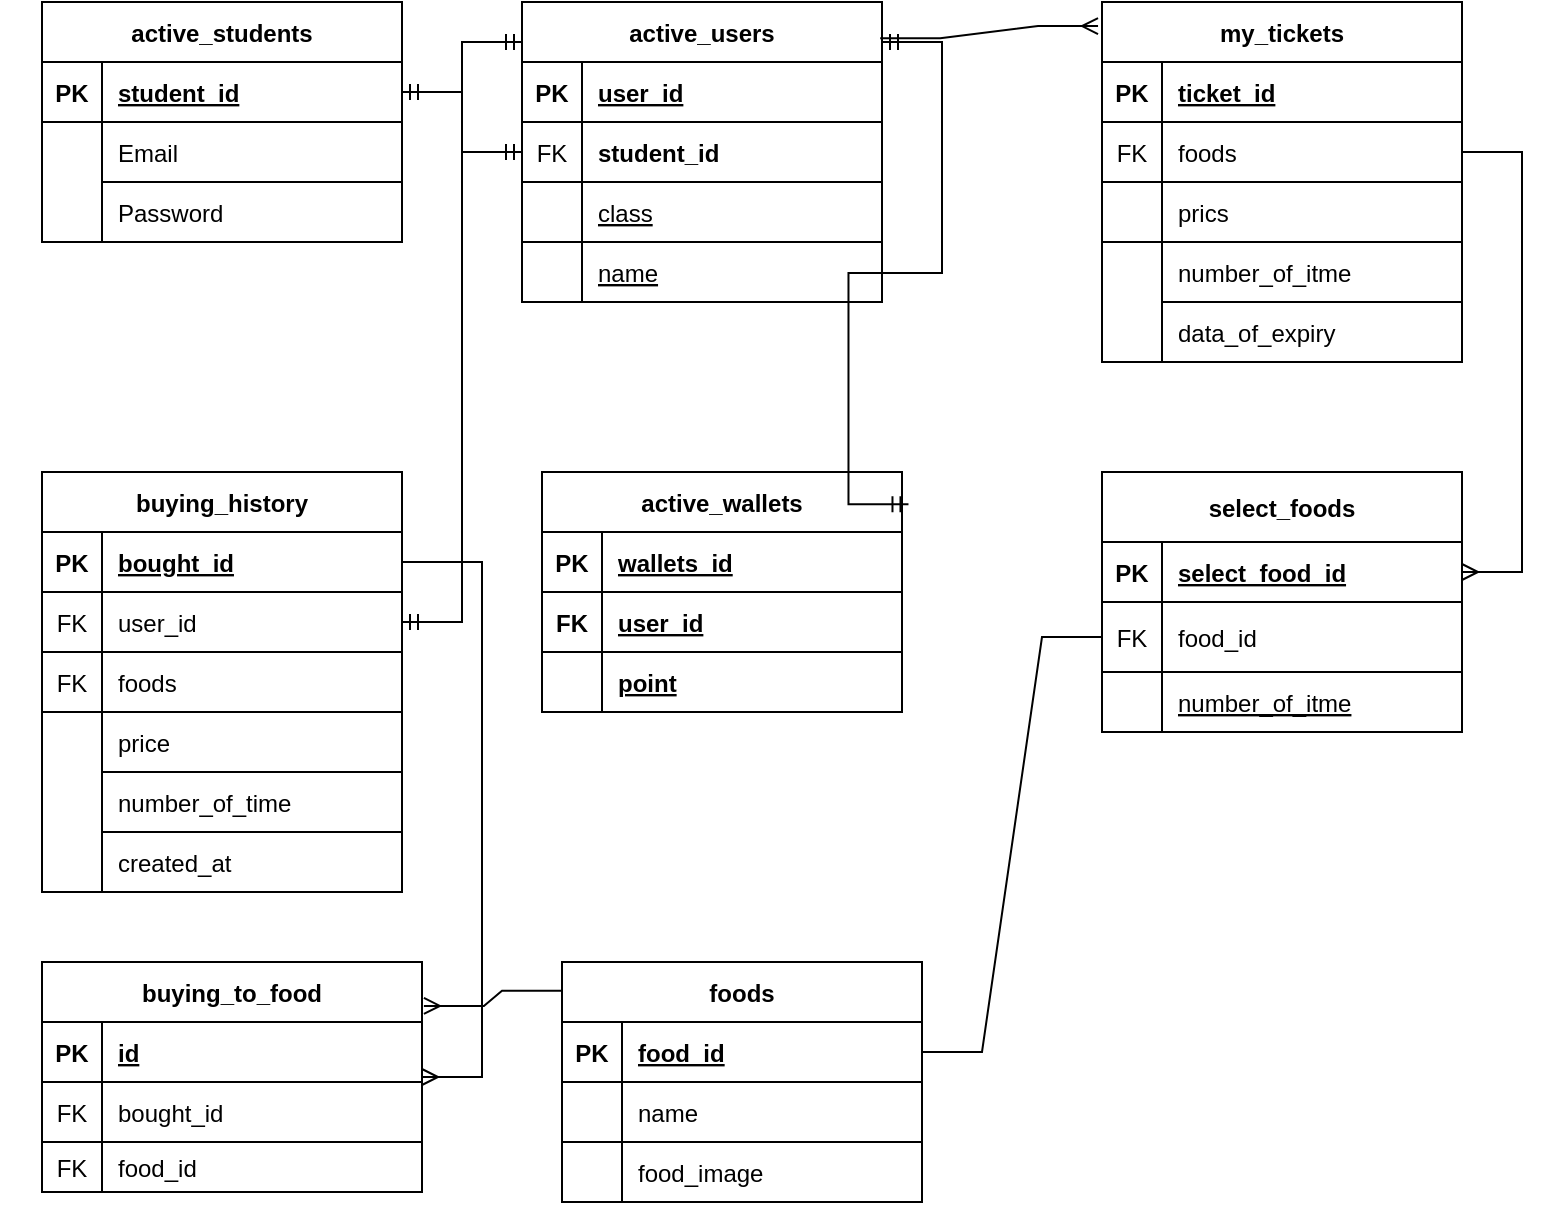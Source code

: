 <mxfile version="20.7.4" type="github">
  <diagram id="nWnX7RMSwDsW6GaIvEIk" name="ページ1">
    <mxGraphModel dx="1363" dy="890" grid="1" gridSize="10" guides="1" tooltips="1" connect="1" arrows="1" fold="1" page="1" pageScale="1" pageWidth="827" pageHeight="1169" math="0" shadow="0">
      <root>
        <mxCell id="0" />
        <mxCell id="1" parent="0" />
        <mxCell id="St6npRP-IEHRTMwh_VQK-1" value="active_students" style="shape=table;startSize=30;container=1;collapsible=1;childLayout=tableLayout;fixedRows=1;rowLines=0;fontStyle=1;align=center;resizeLast=1;" parent="1" vertex="1">
          <mxGeometry x="30" y="50" width="180" height="120" as="geometry">
            <mxRectangle x="10" y="50" width="130" height="30" as="alternateBounds" />
          </mxGeometry>
        </mxCell>
        <mxCell id="St6npRP-IEHRTMwh_VQK-2" value="" style="shape=tableRow;horizontal=0;startSize=0;swimlaneHead=0;swimlaneBody=0;fillColor=none;collapsible=0;dropTarget=0;points=[[0,0.5],[1,0.5]];portConstraint=eastwest;top=0;left=0;right=0;bottom=1;" parent="St6npRP-IEHRTMwh_VQK-1" vertex="1">
          <mxGeometry y="30" width="180" height="30" as="geometry" />
        </mxCell>
        <mxCell id="St6npRP-IEHRTMwh_VQK-3" value="PK" style="shape=partialRectangle;connectable=0;fillColor=none;top=0;left=0;bottom=0;right=0;fontStyle=1;overflow=hidden;" parent="St6npRP-IEHRTMwh_VQK-2" vertex="1">
          <mxGeometry width="30" height="30" as="geometry">
            <mxRectangle width="30" height="30" as="alternateBounds" />
          </mxGeometry>
        </mxCell>
        <mxCell id="St6npRP-IEHRTMwh_VQK-4" value="student_id" style="shape=partialRectangle;connectable=0;fillColor=none;top=0;left=0;bottom=0;right=0;align=left;spacingLeft=6;fontStyle=5;overflow=hidden;" parent="St6npRP-IEHRTMwh_VQK-2" vertex="1">
          <mxGeometry x="30" width="150" height="30" as="geometry">
            <mxRectangle width="150" height="30" as="alternateBounds" />
          </mxGeometry>
        </mxCell>
        <mxCell id="St6npRP-IEHRTMwh_VQK-5" value="" style="shape=tableRow;horizontal=0;startSize=0;swimlaneHead=0;swimlaneBody=0;fillColor=none;collapsible=0;dropTarget=0;points=[[0,0.5],[1,0.5]];portConstraint=eastwest;top=0;left=0;right=0;bottom=0;" parent="St6npRP-IEHRTMwh_VQK-1" vertex="1">
          <mxGeometry y="60" width="180" height="30" as="geometry" />
        </mxCell>
        <mxCell id="St6npRP-IEHRTMwh_VQK-6" value="" style="shape=partialRectangle;connectable=0;fillColor=none;top=0;left=0;bottom=0;right=0;editable=1;overflow=hidden;" parent="St6npRP-IEHRTMwh_VQK-5" vertex="1">
          <mxGeometry width="30" height="30" as="geometry">
            <mxRectangle width="30" height="30" as="alternateBounds" />
          </mxGeometry>
        </mxCell>
        <mxCell id="St6npRP-IEHRTMwh_VQK-7" value="Email" style="shape=partialRectangle;connectable=0;fillColor=none;top=0;left=0;bottom=1;right=0;align=left;spacingLeft=6;overflow=hidden;" parent="St6npRP-IEHRTMwh_VQK-5" vertex="1">
          <mxGeometry x="30" width="150" height="30" as="geometry">
            <mxRectangle width="150" height="30" as="alternateBounds" />
          </mxGeometry>
        </mxCell>
        <mxCell id="St6npRP-IEHRTMwh_VQK-8" value="" style="shape=tableRow;horizontal=0;startSize=0;swimlaneHead=0;swimlaneBody=0;fillColor=none;collapsible=0;dropTarget=0;points=[[0,0.5],[1,0.5]];portConstraint=eastwest;top=0;left=0;right=0;bottom=0;" parent="St6npRP-IEHRTMwh_VQK-1" vertex="1">
          <mxGeometry y="90" width="180" height="30" as="geometry" />
        </mxCell>
        <mxCell id="St6npRP-IEHRTMwh_VQK-9" value="" style="shape=partialRectangle;connectable=0;fillColor=none;top=0;left=0;bottom=0;right=0;editable=1;overflow=hidden;" parent="St6npRP-IEHRTMwh_VQK-8" vertex="1">
          <mxGeometry width="30" height="30" as="geometry">
            <mxRectangle width="30" height="30" as="alternateBounds" />
          </mxGeometry>
        </mxCell>
        <mxCell id="St6npRP-IEHRTMwh_VQK-10" value="Password" style="shape=partialRectangle;connectable=0;fillColor=none;top=0;left=0;bottom=1;right=0;align=left;spacingLeft=6;overflow=hidden;" parent="St6npRP-IEHRTMwh_VQK-8" vertex="1">
          <mxGeometry x="30" width="150" height="30" as="geometry">
            <mxRectangle width="150" height="30" as="alternateBounds" />
          </mxGeometry>
        </mxCell>
        <mxCell id="St6npRP-IEHRTMwh_VQK-14" value="active_users" style="shape=table;startSize=30;container=1;collapsible=1;childLayout=tableLayout;fixedRows=1;rowLines=0;fontStyle=1;align=center;resizeLast=1;" parent="1" vertex="1">
          <mxGeometry x="270" y="50" width="180" height="150" as="geometry">
            <mxRectangle x="270" y="50" width="110" height="30" as="alternateBounds" />
          </mxGeometry>
        </mxCell>
        <mxCell id="St6npRP-IEHRTMwh_VQK-15" value="" style="shape=tableRow;horizontal=0;startSize=0;swimlaneHead=0;swimlaneBody=0;fillColor=none;collapsible=0;dropTarget=0;points=[[0,0.5],[1,0.5]];portConstraint=eastwest;top=0;left=0;right=0;bottom=1;" parent="St6npRP-IEHRTMwh_VQK-14" vertex="1">
          <mxGeometry y="30" width="180" height="30" as="geometry" />
        </mxCell>
        <mxCell id="St6npRP-IEHRTMwh_VQK-16" value="PK" style="shape=partialRectangle;connectable=0;fillColor=none;top=0;left=0;bottom=0;right=0;fontStyle=1;overflow=hidden;allowArrows=1;colspan=1;" parent="St6npRP-IEHRTMwh_VQK-15" vertex="1">
          <mxGeometry width="30" height="30" as="geometry">
            <mxRectangle width="30" height="30" as="alternateBounds" />
          </mxGeometry>
        </mxCell>
        <mxCell id="St6npRP-IEHRTMwh_VQK-17" value="user_id" style="shape=partialRectangle;connectable=0;fillColor=none;top=0;left=0;bottom=0;right=0;align=left;spacingLeft=6;fontStyle=5;overflow=hidden;" parent="St6npRP-IEHRTMwh_VQK-15" vertex="1">
          <mxGeometry x="30" width="150" height="30" as="geometry">
            <mxRectangle width="150" height="30" as="alternateBounds" />
          </mxGeometry>
        </mxCell>
        <mxCell id="St6npRP-IEHRTMwh_VQK-24" value="" style="shape=tableRow;horizontal=0;startSize=0;swimlaneHead=0;swimlaneBody=0;fillColor=none;collapsible=0;dropTarget=0;points=[[0,0.5],[1,0.5]];portConstraint=eastwest;top=0;left=0;right=0;bottom=0;" parent="St6npRP-IEHRTMwh_VQK-14" vertex="1">
          <mxGeometry y="60" width="180" height="30" as="geometry" />
        </mxCell>
        <mxCell id="St6npRP-IEHRTMwh_VQK-25" value="FK" style="shape=partialRectangle;connectable=0;fillColor=none;top=0;left=0;bottom=1;right=0;editable=1;overflow=hidden;" parent="St6npRP-IEHRTMwh_VQK-24" vertex="1">
          <mxGeometry width="30" height="30" as="geometry">
            <mxRectangle width="30" height="30" as="alternateBounds" />
          </mxGeometry>
        </mxCell>
        <mxCell id="St6npRP-IEHRTMwh_VQK-26" value="student_id" style="shape=partialRectangle;connectable=0;fillColor=none;top=0;left=0;bottom=1;right=0;align=left;spacingLeft=6;overflow=hidden;fontStyle=1" parent="St6npRP-IEHRTMwh_VQK-24" vertex="1">
          <mxGeometry x="30" width="150" height="30" as="geometry">
            <mxRectangle width="150" height="30" as="alternateBounds" />
          </mxGeometry>
        </mxCell>
        <mxCell id="St6npRP-IEHRTMwh_VQK-21" value="" style="shape=tableRow;horizontal=0;startSize=0;swimlaneHead=0;swimlaneBody=0;fillColor=none;collapsible=0;dropTarget=0;points=[[0,0.5],[1,0.5]];portConstraint=eastwest;top=0;left=0;right=0;bottom=0;" parent="St6npRP-IEHRTMwh_VQK-14" vertex="1">
          <mxGeometry y="90" width="180" height="30" as="geometry" />
        </mxCell>
        <mxCell id="St6npRP-IEHRTMwh_VQK-22" value="" style="shape=partialRectangle;connectable=0;fillColor=none;top=0;left=0;bottom=0;right=0;editable=1;overflow=hidden;" parent="St6npRP-IEHRTMwh_VQK-21" vertex="1">
          <mxGeometry width="30" height="30" as="geometry">
            <mxRectangle width="30" height="30" as="alternateBounds" />
          </mxGeometry>
        </mxCell>
        <mxCell id="St6npRP-IEHRTMwh_VQK-23" value="" style="shape=partialRectangle;connectable=0;fillColor=none;top=0;left=0;bottom=1;right=0;align=left;spacingLeft=6;overflow=hidden;" parent="St6npRP-IEHRTMwh_VQK-21" vertex="1">
          <mxGeometry x="30" width="150" height="30" as="geometry">
            <mxRectangle width="150" height="30" as="alternateBounds" />
          </mxGeometry>
        </mxCell>
        <mxCell id="aSHT0kEiGhYmuuaUh-ep-3" value="active_wallets" style="shape=table;startSize=30;container=1;collapsible=1;childLayout=tableLayout;fixedRows=1;rowLines=0;fontStyle=1;align=center;resizeLast=1;" parent="1" vertex="1">
          <mxGeometry x="280" y="285" width="180" height="120" as="geometry" />
        </mxCell>
        <mxCell id="aSHT0kEiGhYmuuaUh-ep-4" value="" style="shape=tableRow;horizontal=0;startSize=0;swimlaneHead=0;swimlaneBody=0;fillColor=none;collapsible=0;dropTarget=0;points=[[0,0.5],[1,0.5]];portConstraint=eastwest;top=0;left=0;right=0;bottom=1;" parent="aSHT0kEiGhYmuuaUh-ep-3" vertex="1">
          <mxGeometry y="30" width="180" height="30" as="geometry" />
        </mxCell>
        <mxCell id="aSHT0kEiGhYmuuaUh-ep-5" value="PK" style="shape=partialRectangle;connectable=0;fillColor=none;top=0;left=0;bottom=0;right=0;fontStyle=1;overflow=hidden;allowArrows=1;colspan=1;" parent="aSHT0kEiGhYmuuaUh-ep-4" vertex="1">
          <mxGeometry width="30" height="30" as="geometry">
            <mxRectangle width="30" height="30" as="alternateBounds" />
          </mxGeometry>
        </mxCell>
        <mxCell id="aSHT0kEiGhYmuuaUh-ep-6" value="wallets_id" style="shape=partialRectangle;connectable=0;fillColor=none;top=0;left=0;bottom=0;right=0;align=left;spacingLeft=6;fontStyle=5;overflow=hidden;" parent="aSHT0kEiGhYmuuaUh-ep-4" vertex="1">
          <mxGeometry x="30" width="150" height="30" as="geometry">
            <mxRectangle width="150" height="30" as="alternateBounds" />
          </mxGeometry>
        </mxCell>
        <mxCell id="aSHT0kEiGhYmuuaUh-ep-7" value="" style="shape=tableRow;horizontal=0;startSize=0;swimlaneHead=0;swimlaneBody=0;fillColor=none;collapsible=0;dropTarget=0;points=[[0,0.5],[1,0.5]];portConstraint=eastwest;top=0;left=0;right=0;bottom=0;" parent="aSHT0kEiGhYmuuaUh-ep-3" vertex="1">
          <mxGeometry y="60" width="180" height="30" as="geometry" />
        </mxCell>
        <mxCell id="aSHT0kEiGhYmuuaUh-ep-8" value="" style="shape=partialRectangle;connectable=0;fillColor=none;top=0;left=0;bottom=0;right=0;editable=1;overflow=hidden;allowArrows=1;" parent="aSHT0kEiGhYmuuaUh-ep-7" vertex="1">
          <mxGeometry width="30" height="30" as="geometry">
            <mxRectangle width="30" height="30" as="alternateBounds" />
          </mxGeometry>
        </mxCell>
        <mxCell id="aSHT0kEiGhYmuuaUh-ep-9" value="" style="shape=partialRectangle;connectable=0;fillColor=none;top=0;left=0;bottom=1;right=0;align=left;spacingLeft=6;overflow=hidden;fontColor=default;" parent="aSHT0kEiGhYmuuaUh-ep-7" vertex="1">
          <mxGeometry x="30" width="150" height="30" as="geometry">
            <mxRectangle width="150" height="30" as="alternateBounds" />
          </mxGeometry>
        </mxCell>
        <mxCell id="aSHT0kEiGhYmuuaUh-ep-18" value="" style="edgeStyle=entityRelationEdgeStyle;fontSize=12;html=1;endArrow=ERmandOne;startArrow=ERmandOne;rounded=0;fontColor=none;entryX=0;entryY=0.5;entryDx=0;entryDy=0;exitX=1;exitY=0.5;exitDx=0;exitDy=0;" parent="1" source="St6npRP-IEHRTMwh_VQK-2" target="St6npRP-IEHRTMwh_VQK-24" edge="1">
          <mxGeometry width="100" height="100" relative="1" as="geometry">
            <mxPoint x="500" y="140" as="sourcePoint" />
            <mxPoint x="520" y="150" as="targetPoint" />
          </mxGeometry>
        </mxCell>
        <mxCell id="aSHT0kEiGhYmuuaUh-ep-22" value="my_tickets" style="shape=table;startSize=30;container=1;collapsible=1;childLayout=tableLayout;fixedRows=1;rowLines=0;fontStyle=1;align=center;resizeLast=1;" parent="1" vertex="1">
          <mxGeometry x="560" y="50" width="180" height="180" as="geometry" />
        </mxCell>
        <mxCell id="aSHT0kEiGhYmuuaUh-ep-23" value="" style="shape=tableRow;horizontal=0;startSize=0;swimlaneHead=0;swimlaneBody=0;fillColor=none;collapsible=0;dropTarget=0;points=[[0,0.5],[1,0.5]];portConstraint=eastwest;top=0;left=0;right=0;bottom=1;" parent="aSHT0kEiGhYmuuaUh-ep-22" vertex="1">
          <mxGeometry y="30" width="180" height="30" as="geometry" />
        </mxCell>
        <mxCell id="aSHT0kEiGhYmuuaUh-ep-24" value="PK" style="shape=partialRectangle;connectable=0;fillColor=none;top=0;left=0;bottom=0;right=0;fontStyle=1;overflow=hidden;allowArrows=1;colspan=1;" parent="aSHT0kEiGhYmuuaUh-ep-23" vertex="1">
          <mxGeometry width="30" height="30" as="geometry">
            <mxRectangle width="30" height="30" as="alternateBounds" />
          </mxGeometry>
        </mxCell>
        <mxCell id="aSHT0kEiGhYmuuaUh-ep-25" value="ticket_id" style="shape=partialRectangle;connectable=0;fillColor=none;top=0;left=0;bottom=0;right=0;align=left;spacingLeft=6;fontStyle=5;overflow=hidden;" parent="aSHT0kEiGhYmuuaUh-ep-23" vertex="1">
          <mxGeometry x="30" width="150" height="30" as="geometry">
            <mxRectangle width="150" height="30" as="alternateBounds" />
          </mxGeometry>
        </mxCell>
        <mxCell id="aSHT0kEiGhYmuuaUh-ep-26" value="" style="shape=tableRow;horizontal=0;startSize=0;swimlaneHead=0;swimlaneBody=0;fillColor=none;collapsible=0;dropTarget=0;points=[[0,0.5],[1,0.5]];portConstraint=eastwest;top=0;left=0;right=0;bottom=0;" parent="aSHT0kEiGhYmuuaUh-ep-22" vertex="1">
          <mxGeometry y="60" width="180" height="30" as="geometry" />
        </mxCell>
        <mxCell id="aSHT0kEiGhYmuuaUh-ep-27" value="FK" style="shape=partialRectangle;connectable=0;fillColor=none;top=0;left=0;bottom=1;right=0;editable=1;overflow=hidden;" parent="aSHT0kEiGhYmuuaUh-ep-26" vertex="1">
          <mxGeometry width="30" height="30" as="geometry">
            <mxRectangle width="30" height="30" as="alternateBounds" />
          </mxGeometry>
        </mxCell>
        <mxCell id="aSHT0kEiGhYmuuaUh-ep-28" value="foods" style="shape=partialRectangle;connectable=0;fillColor=none;top=0;left=0;bottom=1;right=0;align=left;spacingLeft=6;overflow=hidden;" parent="aSHT0kEiGhYmuuaUh-ep-26" vertex="1">
          <mxGeometry x="30" width="150" height="30" as="geometry">
            <mxRectangle width="150" height="30" as="alternateBounds" />
          </mxGeometry>
        </mxCell>
        <mxCell id="aSHT0kEiGhYmuuaUh-ep-29" value="" style="shape=tableRow;horizontal=0;startSize=0;swimlaneHead=0;swimlaneBody=0;fillColor=none;collapsible=0;dropTarget=0;points=[[0,0.5],[1,0.5]];portConstraint=eastwest;top=0;left=0;right=0;bottom=0;" parent="aSHT0kEiGhYmuuaUh-ep-22" vertex="1">
          <mxGeometry y="90" width="180" height="30" as="geometry" />
        </mxCell>
        <mxCell id="aSHT0kEiGhYmuuaUh-ep-30" value="" style="shape=partialRectangle;connectable=0;fillColor=none;top=0;left=0;bottom=1;right=0;editable=1;overflow=hidden;" parent="aSHT0kEiGhYmuuaUh-ep-29" vertex="1">
          <mxGeometry width="30" height="30" as="geometry">
            <mxRectangle width="30" height="30" as="alternateBounds" />
          </mxGeometry>
        </mxCell>
        <mxCell id="aSHT0kEiGhYmuuaUh-ep-31" value="prics" style="shape=partialRectangle;connectable=0;fillColor=none;top=0;left=0;bottom=1;right=0;align=left;spacingLeft=6;overflow=hidden;" parent="aSHT0kEiGhYmuuaUh-ep-29" vertex="1">
          <mxGeometry x="30" width="150" height="30" as="geometry">
            <mxRectangle width="150" height="30" as="alternateBounds" />
          </mxGeometry>
        </mxCell>
        <mxCell id="aSHT0kEiGhYmuuaUh-ep-32" value="" style="shape=tableRow;horizontal=0;startSize=0;swimlaneHead=0;swimlaneBody=0;fillColor=none;collapsible=0;dropTarget=0;points=[[0,0.5],[1,0.5]];portConstraint=eastwest;top=0;left=0;right=0;bottom=0;" parent="aSHT0kEiGhYmuuaUh-ep-22" vertex="1">
          <mxGeometry y="120" width="180" height="30" as="geometry" />
        </mxCell>
        <mxCell id="aSHT0kEiGhYmuuaUh-ep-33" value="" style="shape=partialRectangle;connectable=0;fillColor=none;top=0;left=0;bottom=0;right=0;editable=1;overflow=hidden;" parent="aSHT0kEiGhYmuuaUh-ep-32" vertex="1">
          <mxGeometry width="30" height="30" as="geometry">
            <mxRectangle width="30" height="30" as="alternateBounds" />
          </mxGeometry>
        </mxCell>
        <mxCell id="aSHT0kEiGhYmuuaUh-ep-34" value="number_of_itme" style="shape=partialRectangle;connectable=0;fillColor=none;top=0;left=0;bottom=1;right=0;align=left;spacingLeft=6;overflow=hidden;" parent="aSHT0kEiGhYmuuaUh-ep-32" vertex="1">
          <mxGeometry x="30" width="150" height="30" as="geometry">
            <mxRectangle width="150" height="30" as="alternateBounds" />
          </mxGeometry>
        </mxCell>
        <mxCell id="aSHT0kEiGhYmuuaUh-ep-53" value="user_id" style="shape=partialRectangle;connectable=0;fillColor=none;top=0;left=1;bottom=0;right=0;align=left;spacingLeft=6;fontStyle=5;overflow=hidden;" parent="1" vertex="1">
          <mxGeometry x="310" y="345" width="150" height="30" as="geometry">
            <mxRectangle width="150.0" height="30" as="alternateBounds" />
          </mxGeometry>
        </mxCell>
        <mxCell id="aSHT0kEiGhYmuuaUh-ep-57" value="" style="edgeStyle=entityRelationEdgeStyle;fontSize=12;html=1;endArrow=ERmandOne;startArrow=ERmandOne;rounded=0;fontColor=none;entryX=1.018;entryY=0.134;entryDx=0;entryDy=0;entryPerimeter=0;" parent="1" target="aSHT0kEiGhYmuuaUh-ep-3" edge="1">
          <mxGeometry width="100" height="100" relative="1" as="geometry">
            <mxPoint x="450" y="70" as="sourcePoint" />
            <mxPoint x="500" y="300" as="targetPoint" />
          </mxGeometry>
        </mxCell>
        <mxCell id="aSHT0kEiGhYmuuaUh-ep-58" value="" style="shape=tableRow;horizontal=0;startSize=0;swimlaneHead=0;swimlaneBody=0;fillColor=none;collapsible=0;dropTarget=0;points=[[0,0.5],[1,0.5]];portConstraint=eastwest;top=0;left=0;right=0;bottom=1;" parent="1" vertex="1">
          <mxGeometry x="270" y="170" width="180" height="30" as="geometry" />
        </mxCell>
        <mxCell id="aSHT0kEiGhYmuuaUh-ep-60" value="class" style="shape=partialRectangle;connectable=0;fillColor=none;top=0;left=0;bottom=0;right=0;align=left;spacingLeft=6;fontStyle=4;overflow=hidden;fontColor=default;strokeColor=default;" parent="1" vertex="1">
          <mxGeometry x="300" y="140" width="150" height="30" as="geometry">
            <mxRectangle width="150" height="30" as="alternateBounds" />
          </mxGeometry>
        </mxCell>
        <mxCell id="aSHT0kEiGhYmuuaUh-ep-59" value="" style="shape=partialRectangle;connectable=0;fillColor=none;top=0;left=0;bottom=1;right=0;fontStyle=1;overflow=hidden;allowArrows=1;colspan=1;" parent="1" vertex="1">
          <mxGeometry x="270" y="140" width="30" height="30" as="geometry">
            <mxRectangle width="30" height="30" as="alternateBounds" />
          </mxGeometry>
        </mxCell>
        <mxCell id="aSHT0kEiGhYmuuaUh-ep-61" value="name" style="shape=partialRectangle;connectable=0;fillColor=none;top=0;left=1;bottom=0;right=0;align=left;spacingLeft=6;fontStyle=4;overflow=hidden;" parent="1" vertex="1">
          <mxGeometry x="300" y="170" width="150" height="30" as="geometry">
            <mxRectangle width="150" height="30" as="alternateBounds" />
          </mxGeometry>
        </mxCell>
        <mxCell id="aSHT0kEiGhYmuuaUh-ep-75" value="" style="edgeStyle=entityRelationEdgeStyle;fontSize=12;html=1;endArrow=ERmany;rounded=0;fontColor=default;exitX=0.995;exitY=0.121;exitDx=0;exitDy=0;entryX=-0.011;entryY=0.067;entryDx=0;entryDy=0;exitPerimeter=0;entryPerimeter=0;" parent="1" source="St6npRP-IEHRTMwh_VQK-14" target="aSHT0kEiGhYmuuaUh-ep-22" edge="1">
          <mxGeometry width="100" height="100" relative="1" as="geometry">
            <mxPoint x="400" y="500" as="sourcePoint" />
            <mxPoint x="550" y="125" as="targetPoint" />
          </mxGeometry>
        </mxCell>
        <mxCell id="aSHT0kEiGhYmuuaUh-ep-52" value="FK" style="shape=partialRectangle;connectable=0;fillColor=none;top=1;left=0;bottom=1;right=0;fontStyle=1;overflow=hidden;allowArrows=1;colspan=1;" parent="1" vertex="1">
          <mxGeometry x="280" y="345" width="30.0" height="30" as="geometry">
            <mxRectangle width="30.0" height="30" as="alternateBounds" />
          </mxGeometry>
        </mxCell>
        <mxCell id="aSHT0kEiGhYmuuaUh-ep-56" value="point" style="shape=partialRectangle;connectable=0;fillColor=none;top=0;left=1;bottom=0;right=0;align=left;spacingLeft=6;fontStyle=5;overflow=hidden;" parent="1" vertex="1">
          <mxGeometry x="310" y="375" width="150" height="30" as="geometry">
            <mxRectangle width="150" height="30" as="alternateBounds" />
          </mxGeometry>
        </mxCell>
        <mxCell id="aSHT0kEiGhYmuuaUh-ep-80" value="" style="shape=tableRow;horizontal=0;startSize=0;swimlaneHead=0;swimlaneBody=0;fillColor=none;collapsible=0;dropTarget=0;points=[[0,0.5],[1,0.5]];portConstraint=eastwest;top=0;left=0;right=0;bottom=0;" parent="1" vertex="1">
          <mxGeometry x="560" y="200" width="180" height="30" as="geometry" />
        </mxCell>
        <mxCell id="aSHT0kEiGhYmuuaUh-ep-81" value="" style="shape=partialRectangle;connectable=0;fillColor=none;top=0;left=0;bottom=0;right=0;editable=1;overflow=hidden;" parent="aSHT0kEiGhYmuuaUh-ep-80" vertex="1">
          <mxGeometry width="30" height="30" as="geometry">
            <mxRectangle width="30" height="30" as="alternateBounds" />
          </mxGeometry>
        </mxCell>
        <mxCell id="aSHT0kEiGhYmuuaUh-ep-82" value="data_of_expiry" style="shape=partialRectangle;connectable=0;fillColor=none;top=0;left=1;bottom=1;right=0;align=left;spacingLeft=6;overflow=hidden;" parent="aSHT0kEiGhYmuuaUh-ep-80" vertex="1">
          <mxGeometry x="30" width="150" height="30" as="geometry">
            <mxRectangle width="150" height="30" as="alternateBounds" />
          </mxGeometry>
        </mxCell>
        <mxCell id="aSHT0kEiGhYmuuaUh-ep-83" value="select_foods" style="shape=table;startSize=35;container=1;collapsible=1;childLayout=tableLayout;fixedRows=1;rowLines=0;fontStyle=1;align=center;resizeLast=1;" parent="1" vertex="1">
          <mxGeometry x="560" y="285" width="180" height="130.0" as="geometry">
            <mxRectangle x="560" y="450" width="100" height="30" as="alternateBounds" />
          </mxGeometry>
        </mxCell>
        <mxCell id="aSHT0kEiGhYmuuaUh-ep-84" value="" style="shape=tableRow;horizontal=0;startSize=0;swimlaneHead=0;swimlaneBody=0;fillColor=none;collapsible=0;dropTarget=0;points=[[0,0.5],[1,0.5]];portConstraint=eastwest;top=0;left=0;right=0;bottom=1;" parent="aSHT0kEiGhYmuuaUh-ep-83" vertex="1">
          <mxGeometry y="35" width="180" height="30" as="geometry" />
        </mxCell>
        <mxCell id="aSHT0kEiGhYmuuaUh-ep-85" value="PK" style="shape=partialRectangle;connectable=0;fillColor=none;top=0;left=0;bottom=0;right=0;fontStyle=1;overflow=hidden;allowArrows=1;colspan=1;" parent="aSHT0kEiGhYmuuaUh-ep-84" vertex="1">
          <mxGeometry width="30" height="30" as="geometry">
            <mxRectangle width="30" height="30" as="alternateBounds" />
          </mxGeometry>
        </mxCell>
        <mxCell id="aSHT0kEiGhYmuuaUh-ep-86" value="select_food_id" style="shape=partialRectangle;connectable=0;fillColor=none;top=0;left=0;bottom=0;right=0;align=left;spacingLeft=6;fontStyle=5;overflow=hidden;" parent="aSHT0kEiGhYmuuaUh-ep-84" vertex="1">
          <mxGeometry x="30" width="150" height="30" as="geometry">
            <mxRectangle width="150" height="30" as="alternateBounds" />
          </mxGeometry>
        </mxCell>
        <mxCell id="aSHT0kEiGhYmuuaUh-ep-87" value="" style="shape=tableRow;horizontal=0;startSize=0;swimlaneHead=0;swimlaneBody=0;fillColor=none;collapsible=0;dropTarget=0;points=[[0,0.5],[1,0.5]];portConstraint=eastwest;top=0;left=0;right=0;bottom=0;" parent="aSHT0kEiGhYmuuaUh-ep-83" vertex="1">
          <mxGeometry y="65" width="180" height="35" as="geometry" />
        </mxCell>
        <mxCell id="aSHT0kEiGhYmuuaUh-ep-88" value="FK" style="shape=partialRectangle;connectable=0;fillColor=none;top=0;left=0;bottom=1;right=0;editable=1;overflow=hidden;" parent="aSHT0kEiGhYmuuaUh-ep-87" vertex="1">
          <mxGeometry width="30" height="35" as="geometry">
            <mxRectangle width="30" height="35" as="alternateBounds" />
          </mxGeometry>
        </mxCell>
        <mxCell id="aSHT0kEiGhYmuuaUh-ep-89" value="food_id" style="shape=partialRectangle;connectable=0;fillColor=none;top=0;left=0;bottom=1;right=0;align=left;spacingLeft=6;overflow=hidden;" parent="aSHT0kEiGhYmuuaUh-ep-87" vertex="1">
          <mxGeometry x="30" width="150" height="35" as="geometry">
            <mxRectangle width="150" height="35" as="alternateBounds" />
          </mxGeometry>
        </mxCell>
        <mxCell id="aSHT0kEiGhYmuuaUh-ep-96" value="" style="shape=tableRow;horizontal=0;startSize=0;swimlaneHead=0;swimlaneBody=0;fillColor=none;collapsible=0;dropTarget=0;points=[[0,0.5],[1,0.5]];portConstraint=eastwest;top=0;left=0;right=0;bottom=0;" parent="1" vertex="1">
          <mxGeometry x="560" y="375" width="180" height="30" as="geometry" />
        </mxCell>
        <mxCell id="aSHT0kEiGhYmuuaUh-ep-99" value="" style="shape=tableRow;horizontal=0;startSize=0;swimlaneHead=0;swimlaneBody=0;fillColor=none;collapsible=0;dropTarget=0;points=[[0,0.5],[1,0.5]];portConstraint=eastwest;top=0;left=0;right=0;bottom=0;" parent="1" vertex="1">
          <mxGeometry x="560" y="355" width="180" height="30" as="geometry" />
        </mxCell>
        <mxCell id="aSHT0kEiGhYmuuaUh-ep-112" value="" style="shape=tableRow;horizontal=0;startSize=0;swimlaneHead=0;swimlaneBody=0;fillColor=none;collapsible=0;dropTarget=0;points=[[0,0.5],[1,0.5]];portConstraint=eastwest;top=0;left=0;right=0;bottom=0;" parent="1" vertex="1">
          <mxGeometry x="570" y="405" width="180" height="30" as="geometry" />
        </mxCell>
        <mxCell id="aSHT0kEiGhYmuuaUh-ep-116" value="" style="edgeStyle=entityRelationEdgeStyle;fontSize=12;html=1;endArrow=ERmany;rounded=0;fontColor=default;exitX=1;exitY=0.5;exitDx=0;exitDy=0;entryX=1;entryY=0.5;entryDx=0;entryDy=0;" parent="1" source="aSHT0kEiGhYmuuaUh-ep-26" target="aSHT0kEiGhYmuuaUh-ep-84" edge="1">
          <mxGeometry width="100" height="100" relative="1" as="geometry">
            <mxPoint x="470" y="440" as="sourcePoint" />
            <mxPoint x="570" y="340" as="targetPoint" />
          </mxGeometry>
        </mxCell>
        <mxCell id="aSHT0kEiGhYmuuaUh-ep-129" value="buying_history" style="shape=table;startSize=30;container=1;collapsible=1;childLayout=tableLayout;fixedRows=1;rowLines=0;fontStyle=1;align=center;resizeLast=1;" parent="1" vertex="1">
          <mxGeometry x="30" y="285" width="180" height="210" as="geometry">
            <mxRectangle x="10" y="50" width="130" height="30" as="alternateBounds" />
          </mxGeometry>
        </mxCell>
        <mxCell id="aSHT0kEiGhYmuuaUh-ep-130" value="" style="shape=tableRow;horizontal=0;startSize=0;swimlaneHead=0;swimlaneBody=0;fillColor=none;collapsible=0;dropTarget=0;points=[[0,0.5],[1,0.5]];portConstraint=eastwest;top=0;left=0;right=0;bottom=1;" parent="aSHT0kEiGhYmuuaUh-ep-129" vertex="1">
          <mxGeometry y="30" width="180" height="30" as="geometry" />
        </mxCell>
        <mxCell id="aSHT0kEiGhYmuuaUh-ep-131" value="PK" style="shape=partialRectangle;connectable=0;fillColor=none;top=0;left=0;bottom=0;right=0;fontStyle=1;overflow=hidden;" parent="aSHT0kEiGhYmuuaUh-ep-130" vertex="1">
          <mxGeometry width="30" height="30" as="geometry">
            <mxRectangle width="30" height="30" as="alternateBounds" />
          </mxGeometry>
        </mxCell>
        <mxCell id="aSHT0kEiGhYmuuaUh-ep-132" value="bought_id" style="shape=partialRectangle;connectable=0;fillColor=none;top=0;left=0;bottom=0;right=0;align=left;spacingLeft=6;fontStyle=5;overflow=hidden;" parent="aSHT0kEiGhYmuuaUh-ep-130" vertex="1">
          <mxGeometry x="30" width="150" height="30" as="geometry">
            <mxRectangle width="150" height="30" as="alternateBounds" />
          </mxGeometry>
        </mxCell>
        <mxCell id="aSHT0kEiGhYmuuaUh-ep-136" value="" style="shape=tableRow;horizontal=0;startSize=0;swimlaneHead=0;swimlaneBody=0;fillColor=none;collapsible=0;dropTarget=0;points=[[0,0.5],[1,0.5]];portConstraint=eastwest;top=0;left=0;right=0;bottom=0;" parent="aSHT0kEiGhYmuuaUh-ep-129" vertex="1">
          <mxGeometry y="60" width="180" height="30" as="geometry" />
        </mxCell>
        <mxCell id="aSHT0kEiGhYmuuaUh-ep-137" value="FK" style="shape=partialRectangle;connectable=0;fillColor=none;top=0;left=0;bottom=1;right=0;editable=1;overflow=hidden;" parent="aSHT0kEiGhYmuuaUh-ep-136" vertex="1">
          <mxGeometry width="30" height="30" as="geometry">
            <mxRectangle width="30" height="30" as="alternateBounds" />
          </mxGeometry>
        </mxCell>
        <mxCell id="aSHT0kEiGhYmuuaUh-ep-138" value="user_id" style="shape=partialRectangle;connectable=0;fillColor=none;top=0;left=0;bottom=1;right=0;align=left;spacingLeft=6;overflow=hidden;" parent="aSHT0kEiGhYmuuaUh-ep-136" vertex="1">
          <mxGeometry x="30" width="150" height="30" as="geometry">
            <mxRectangle width="150" height="30" as="alternateBounds" />
          </mxGeometry>
        </mxCell>
        <mxCell id="aSHT0kEiGhYmuuaUh-ep-133" value="" style="shape=tableRow;horizontal=0;startSize=0;swimlaneHead=0;swimlaneBody=0;fillColor=none;collapsible=0;dropTarget=0;points=[[0,0.5],[1,0.5]];portConstraint=eastwest;top=0;left=0;right=0;bottom=0;" parent="aSHT0kEiGhYmuuaUh-ep-129" vertex="1">
          <mxGeometry y="90" width="180" height="30" as="geometry" />
        </mxCell>
        <mxCell id="aSHT0kEiGhYmuuaUh-ep-134" value="FK" style="shape=partialRectangle;connectable=0;fillColor=none;top=0;left=0;bottom=1;right=0;editable=1;overflow=hidden;" parent="aSHT0kEiGhYmuuaUh-ep-133" vertex="1">
          <mxGeometry width="30" height="30" as="geometry">
            <mxRectangle width="30" height="30" as="alternateBounds" />
          </mxGeometry>
        </mxCell>
        <mxCell id="aSHT0kEiGhYmuuaUh-ep-135" value="foods" style="shape=partialRectangle;connectable=0;fillColor=none;top=0;left=0;bottom=1;right=0;align=left;spacingLeft=6;overflow=hidden;" parent="aSHT0kEiGhYmuuaUh-ep-133" vertex="1">
          <mxGeometry x="30" width="150" height="30" as="geometry">
            <mxRectangle width="150" height="30" as="alternateBounds" />
          </mxGeometry>
        </mxCell>
        <mxCell id="aSHT0kEiGhYmuuaUh-ep-142" value="" style="shape=tableRow;horizontal=0;startSize=0;swimlaneHead=0;swimlaneBody=0;fillColor=none;collapsible=0;dropTarget=0;points=[[0,0.5],[1,0.5]];portConstraint=eastwest;top=0;left=0;right=0;bottom=0;" parent="1" vertex="1">
          <mxGeometry x="10" y="550" width="180" height="30" as="geometry" />
        </mxCell>
        <mxCell id="aSHT0kEiGhYmuuaUh-ep-143" value="" style="shape=partialRectangle;connectable=0;fillColor=none;top=0;left=0;bottom=0;right=0;editable=1;overflow=hidden;" parent="aSHT0kEiGhYmuuaUh-ep-142" vertex="1">
          <mxGeometry width="30" height="30" as="geometry">
            <mxRectangle width="30" height="30" as="alternateBounds" />
          </mxGeometry>
        </mxCell>
        <mxCell id="aSHT0kEiGhYmuuaUh-ep-144" value="number_of_time" style="shape=partialRectangle;connectable=0;fillColor=none;top=0;left=1;bottom=1;right=0;align=left;spacingLeft=6;overflow=hidden;" parent="aSHT0kEiGhYmuuaUh-ep-142" vertex="1">
          <mxGeometry x="50" y="-115" width="150" height="30" as="geometry">
            <mxRectangle width="150" height="30" as="alternateBounds" />
          </mxGeometry>
        </mxCell>
        <mxCell id="aSHT0kEiGhYmuuaUh-ep-145" value="created_at" style="shape=partialRectangle;connectable=0;fillColor=none;top=0;left=1;bottom=1;right=0;align=left;spacingLeft=6;overflow=hidden;" parent="1" vertex="1">
          <mxGeometry x="60" y="465" width="150" height="30" as="geometry">
            <mxRectangle width="150" height="30" as="alternateBounds" />
          </mxGeometry>
        </mxCell>
        <mxCell id="aSHT0kEiGhYmuuaUh-ep-146" value="price" style="shape=partialRectangle;connectable=0;fillColor=none;top=0;left=1;bottom=1;right=0;align=left;spacingLeft=6;overflow=hidden;" parent="1" vertex="1">
          <mxGeometry x="60" y="405" width="150" height="30" as="geometry">
            <mxRectangle width="150" height="30" as="alternateBounds" />
          </mxGeometry>
        </mxCell>
        <mxCell id="aSHT0kEiGhYmuuaUh-ep-148" value="" style="edgeStyle=entityRelationEdgeStyle;fontSize=12;html=1;endArrow=ERmandOne;startArrow=ERmandOne;rounded=0;fontColor=none;entryX=1;entryY=0.5;entryDx=0;entryDy=0;exitX=0;exitY=0.133;exitDx=0;exitDy=0;exitPerimeter=0;" parent="1" source="St6npRP-IEHRTMwh_VQK-14" target="aSHT0kEiGhYmuuaUh-ep-136" edge="1">
          <mxGeometry width="100" height="100" relative="1" as="geometry">
            <mxPoint x="460" y="80" as="sourcePoint" />
            <mxPoint x="458.38" y="266.56" as="targetPoint" />
          </mxGeometry>
        </mxCell>
        <mxCell id="Mg1UyCx5aWtOzIQ7V2_B-8" value="foods" style="shape=table;startSize=30;container=1;collapsible=1;childLayout=tableLayout;fixedRows=1;rowLines=0;fontStyle=1;align=center;resizeLast=1;" parent="1" vertex="1">
          <mxGeometry x="290" y="530" width="180" height="120" as="geometry">
            <mxRectangle x="560" y="450" width="100" height="30" as="alternateBounds" />
          </mxGeometry>
        </mxCell>
        <mxCell id="Mg1UyCx5aWtOzIQ7V2_B-9" value="" style="shape=tableRow;horizontal=0;startSize=0;swimlaneHead=0;swimlaneBody=0;fillColor=none;collapsible=0;dropTarget=0;points=[[0,0.5],[1,0.5]];portConstraint=eastwest;top=0;left=0;right=0;bottom=1;" parent="Mg1UyCx5aWtOzIQ7V2_B-8" vertex="1">
          <mxGeometry y="30" width="180" height="30" as="geometry" />
        </mxCell>
        <mxCell id="Mg1UyCx5aWtOzIQ7V2_B-10" value="PK" style="shape=partialRectangle;connectable=0;fillColor=none;top=0;left=0;bottom=0;right=0;fontStyle=1;overflow=hidden;allowArrows=1;colspan=1;" parent="Mg1UyCx5aWtOzIQ7V2_B-9" vertex="1">
          <mxGeometry width="30" height="30" as="geometry">
            <mxRectangle width="30" height="30" as="alternateBounds" />
          </mxGeometry>
        </mxCell>
        <mxCell id="Mg1UyCx5aWtOzIQ7V2_B-11" value="food_id" style="shape=partialRectangle;connectable=0;fillColor=none;top=0;left=0;bottom=0;right=0;align=left;spacingLeft=6;fontStyle=5;overflow=hidden;" parent="Mg1UyCx5aWtOzIQ7V2_B-9" vertex="1">
          <mxGeometry x="30" width="150" height="30" as="geometry">
            <mxRectangle width="150" height="30" as="alternateBounds" />
          </mxGeometry>
        </mxCell>
        <mxCell id="Mg1UyCx5aWtOzIQ7V2_B-12" value="" style="shape=tableRow;horizontal=0;startSize=0;swimlaneHead=0;swimlaneBody=0;fillColor=none;collapsible=0;dropTarget=0;points=[[0,0.5],[1,0.5]];portConstraint=eastwest;top=0;left=0;right=0;bottom=0;" parent="Mg1UyCx5aWtOzIQ7V2_B-8" vertex="1">
          <mxGeometry y="60" width="180" height="30" as="geometry" />
        </mxCell>
        <mxCell id="Mg1UyCx5aWtOzIQ7V2_B-13" value="" style="shape=partialRectangle;connectable=0;fillColor=none;top=0;left=0;bottom=1;right=0;editable=1;overflow=hidden;" parent="Mg1UyCx5aWtOzIQ7V2_B-12" vertex="1">
          <mxGeometry width="30" height="30" as="geometry">
            <mxRectangle width="30" height="30" as="alternateBounds" />
          </mxGeometry>
        </mxCell>
        <mxCell id="Mg1UyCx5aWtOzIQ7V2_B-14" value="name" style="shape=partialRectangle;connectable=0;fillColor=none;top=0;left=0;bottom=1;right=0;align=left;spacingLeft=6;overflow=hidden;" parent="Mg1UyCx5aWtOzIQ7V2_B-12" vertex="1">
          <mxGeometry x="30" width="150" height="30" as="geometry">
            <mxRectangle width="150" height="30" as="alternateBounds" />
          </mxGeometry>
        </mxCell>
        <mxCell id="Mg1UyCx5aWtOzIQ7V2_B-15" value="" style="shape=tableRow;horizontal=0;startSize=0;swimlaneHead=0;swimlaneBody=0;fillColor=none;collapsible=0;dropTarget=0;points=[[0,0.5],[1,0.5]];portConstraint=eastwest;top=0;left=0;right=0;bottom=0;" parent="1" vertex="1">
          <mxGeometry x="290" y="620" width="180" height="30" as="geometry" />
        </mxCell>
        <mxCell id="Mg1UyCx5aWtOzIQ7V2_B-16" value="" style="shape=tableRow;horizontal=0;startSize=0;swimlaneHead=0;swimlaneBody=0;fillColor=none;collapsible=0;dropTarget=0;points=[[0,0.5],[1,0.5]];portConstraint=eastwest;top=0;left=0;right=0;bottom=0;" parent="1" vertex="1">
          <mxGeometry x="290" y="600" width="180" height="30" as="geometry" />
        </mxCell>
        <mxCell id="Mg1UyCx5aWtOzIQ7V2_B-20" value="" style="shape=tableRow;horizontal=0;startSize=0;swimlaneHead=0;swimlaneBody=0;fillColor=none;collapsible=0;dropTarget=0;points=[[0,0.5],[1,0.5]];portConstraint=eastwest;top=0;left=0;right=0;bottom=0;" parent="1" vertex="1">
          <mxGeometry x="300" y="620" width="180" height="30" as="geometry" />
        </mxCell>
        <mxCell id="Mg1UyCx5aWtOzIQ7V2_B-21" value="" style="shape=partialRectangle;connectable=0;fillColor=none;top=0;left=0;bottom=1;right=0;editable=1;overflow=hidden;" parent="Mg1UyCx5aWtOzIQ7V2_B-20" vertex="1">
          <mxGeometry width="30" height="30" as="geometry">
            <mxRectangle width="30" height="30" as="alternateBounds" />
          </mxGeometry>
        </mxCell>
        <mxCell id="Mg1UyCx5aWtOzIQ7V2_B-22" value="food_image" style="shape=partialRectangle;connectable=0;fillColor=none;top=0;left=1;bottom=1;right=0;align=left;spacingLeft=6;overflow=hidden;" parent="Mg1UyCx5aWtOzIQ7V2_B-20" vertex="1">
          <mxGeometry x="20" width="150" height="30" as="geometry">
            <mxRectangle width="150" height="30" as="alternateBounds" />
          </mxGeometry>
        </mxCell>
        <mxCell id="Mg1UyCx5aWtOzIQ7V2_B-23" value="buying_to_food" style="shape=table;startSize=30;container=1;collapsible=1;childLayout=tableLayout;fixedRows=1;rowLines=0;fontStyle=1;align=center;resizeLast=1;" parent="1" vertex="1">
          <mxGeometry x="30" y="530" width="190" height="115" as="geometry" />
        </mxCell>
        <mxCell id="Mg1UyCx5aWtOzIQ7V2_B-24" value="" style="shape=tableRow;horizontal=0;startSize=0;swimlaneHead=0;swimlaneBody=0;fillColor=none;collapsible=0;dropTarget=0;points=[[0,0.5],[1,0.5]];portConstraint=eastwest;top=0;left=0;right=0;bottom=1;" parent="Mg1UyCx5aWtOzIQ7V2_B-23" vertex="1">
          <mxGeometry y="30" width="190" height="30" as="geometry" />
        </mxCell>
        <mxCell id="Mg1UyCx5aWtOzIQ7V2_B-25" value="PK" style="shape=partialRectangle;connectable=0;fillColor=none;top=0;left=0;bottom=0;right=0;fontStyle=1;overflow=hidden;allowArrows=1;colspan=1;" parent="Mg1UyCx5aWtOzIQ7V2_B-24" vertex="1">
          <mxGeometry width="30" height="30" as="geometry">
            <mxRectangle width="30" height="30" as="alternateBounds" />
          </mxGeometry>
        </mxCell>
        <mxCell id="Mg1UyCx5aWtOzIQ7V2_B-26" value="id" style="shape=partialRectangle;connectable=0;fillColor=none;top=0;left=0;bottom=0;right=0;align=left;spacingLeft=6;fontStyle=5;overflow=hidden;" parent="Mg1UyCx5aWtOzIQ7V2_B-24" vertex="1">
          <mxGeometry x="30" width="160" height="30" as="geometry">
            <mxRectangle width="160" height="30" as="alternateBounds" />
          </mxGeometry>
        </mxCell>
        <mxCell id="Mg1UyCx5aWtOzIQ7V2_B-27" value="" style="shape=tableRow;horizontal=0;startSize=0;swimlaneHead=0;swimlaneBody=0;fillColor=none;collapsible=0;dropTarget=0;points=[[0,0.5],[1,0.5]];portConstraint=eastwest;top=0;left=0;right=0;bottom=0;" parent="Mg1UyCx5aWtOzIQ7V2_B-23" vertex="1">
          <mxGeometry y="60" width="190" height="30" as="geometry" />
        </mxCell>
        <mxCell id="Mg1UyCx5aWtOzIQ7V2_B-28" value="FK" style="shape=partialRectangle;connectable=0;fillColor=none;top=0;left=0;bottom=1;right=0;editable=1;overflow=hidden;" parent="Mg1UyCx5aWtOzIQ7V2_B-27" vertex="1">
          <mxGeometry width="30" height="30" as="geometry">
            <mxRectangle width="30" height="30" as="alternateBounds" />
          </mxGeometry>
        </mxCell>
        <mxCell id="Mg1UyCx5aWtOzIQ7V2_B-29" value="bought_id" style="shape=partialRectangle;connectable=0;fillColor=none;top=0;left=0;bottom=1;right=0;align=left;spacingLeft=6;overflow=hidden;" parent="Mg1UyCx5aWtOzIQ7V2_B-27" vertex="1">
          <mxGeometry x="30" width="160" height="30" as="geometry">
            <mxRectangle width="160" height="30" as="alternateBounds" />
          </mxGeometry>
        </mxCell>
        <mxCell id="Mg1UyCx5aWtOzIQ7V2_B-30" value="" style="shape=tableRow;horizontal=0;startSize=0;swimlaneHead=0;swimlaneBody=0;fillColor=none;collapsible=0;dropTarget=0;points=[[0,0.5],[1,0.5]];portConstraint=eastwest;top=0;left=0;right=0;bottom=0;" parent="Mg1UyCx5aWtOzIQ7V2_B-23" vertex="1">
          <mxGeometry y="90" width="190" height="25" as="geometry" />
        </mxCell>
        <mxCell id="Mg1UyCx5aWtOzIQ7V2_B-31" value="FK" style="shape=partialRectangle;connectable=0;fillColor=none;top=0;left=0;bottom=1;right=0;editable=1;overflow=hidden;" parent="Mg1UyCx5aWtOzIQ7V2_B-30" vertex="1">
          <mxGeometry width="30" height="25" as="geometry">
            <mxRectangle width="30" height="25" as="alternateBounds" />
          </mxGeometry>
        </mxCell>
        <mxCell id="Mg1UyCx5aWtOzIQ7V2_B-32" value="food_id" style="shape=partialRectangle;connectable=0;fillColor=none;top=0;left=0;bottom=1;right=0;align=left;spacingLeft=6;overflow=hidden;" parent="Mg1UyCx5aWtOzIQ7V2_B-30" vertex="1">
          <mxGeometry x="30" width="160" height="25" as="geometry">
            <mxRectangle width="160" height="25" as="alternateBounds" />
          </mxGeometry>
        </mxCell>
        <mxCell id="Mg1UyCx5aWtOzIQ7V2_B-33" value="" style="edgeStyle=entityRelationEdgeStyle;fontSize=12;html=1;endArrow=ERmany;rounded=0;exitX=1;exitY=0.5;exitDx=0;exitDy=0;" parent="1" source="aSHT0kEiGhYmuuaUh-ep-130" target="Mg1UyCx5aWtOzIQ7V2_B-23" edge="1">
          <mxGeometry width="100" height="100" relative="1" as="geometry">
            <mxPoint x="360" y="470" as="sourcePoint" />
            <mxPoint x="460" y="370" as="targetPoint" />
          </mxGeometry>
        </mxCell>
        <mxCell id="Mg1UyCx5aWtOzIQ7V2_B-34" value="" style="edgeStyle=entityRelationEdgeStyle;fontSize=12;html=1;endArrow=ERmany;rounded=0;exitX=0;exitY=0.12;exitDx=0;exitDy=0;exitPerimeter=0;entryX=1.005;entryY=0.191;entryDx=0;entryDy=0;entryPerimeter=0;" parent="1" source="Mg1UyCx5aWtOzIQ7V2_B-8" target="Mg1UyCx5aWtOzIQ7V2_B-23" edge="1">
          <mxGeometry width="100" height="100" relative="1" as="geometry">
            <mxPoint x="220" y="350" as="sourcePoint" />
            <mxPoint x="230" y="597.5" as="targetPoint" />
          </mxGeometry>
        </mxCell>
        <mxCell id="q9cJWJzVQ9yigKDNa8r9-1" value="" style="edgeStyle=entityRelationEdgeStyle;fontSize=12;html=1;endArrow=none;rounded=0;endFill=0;entryX=1;entryY=0.5;entryDx=0;entryDy=0;" parent="1" source="aSHT0kEiGhYmuuaUh-ep-87" target="Mg1UyCx5aWtOzIQ7V2_B-9" edge="1">
          <mxGeometry width="100" height="100" relative="1" as="geometry">
            <mxPoint x="360" y="400" as="sourcePoint" />
            <mxPoint x="470" y="550" as="targetPoint" />
          </mxGeometry>
        </mxCell>
        <mxCell id="aSHT0kEiGhYmuuaUh-ep-104" value="number_of_itme" style="shape=partialRectangle;connectable=0;fillColor=none;top=0;left=1;bottom=0;right=0;align=left;spacingLeft=6;fontStyle=4;overflow=hidden;strokeColor=default;allowArrows=1;" parent="1" vertex="1">
          <mxGeometry x="590" y="385" width="150" height="30" as="geometry">
            <mxRectangle width="150" height="30" as="alternateBounds" />
          </mxGeometry>
        </mxCell>
      </root>
    </mxGraphModel>
  </diagram>
</mxfile>
